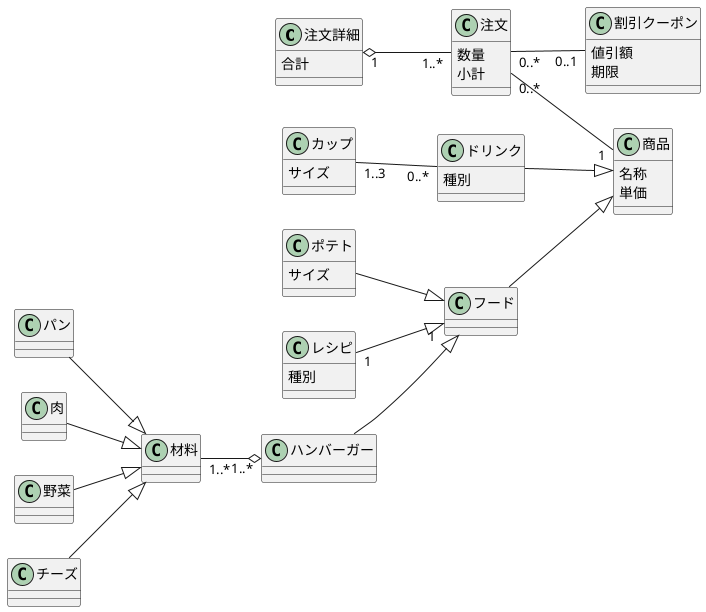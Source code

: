 @startuml
left to right direction

class 注文詳細{
    合計
    }
class 注文{
    数量
    小計
}
class 割引クーポン{
    値引額
    期限
}
class 商品{
    名称
    単価
}
class ドリンク{
    種別
}
class カップ{
    サイズ
}
class フード{}


class 材料{}
class ポテト{
    サイズ
}
class レシピ{
    種別
}
class ハンバーガー{}
class パン{}
class 肉{}
class 野菜{}
class チーズ{}

注文詳細"1" o--"1..*"注文
注文"0..*"--"0..1"割引クーポン
注文"0..*"-down-"1"商品
ドリンク--|>商品
カップ"1..3"--"0..*"ドリンク
フード--|>商品
材料"1..*"--o "1..*"ハンバーガー
ポテト--|>フード
レシピ"1"--|>"1"フード
ハンバーガー--|>フード
パン--|>材料
肉--|>材料
野菜--|>材料
チーズ--|>材料
@enduml






